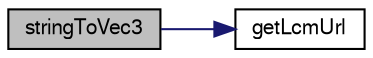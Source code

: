 digraph "stringToVec3"
{
  edge [fontname="FreeSans",fontsize="10",labelfontname="FreeSans",labelfontsize="10"];
  node [fontname="FreeSans",fontsize="10",shape=record];
  rankdir="LR";
  Node1 [label="stringToVec3",height=0.2,width=0.4,color="black", fillcolor="grey75", style="filled", fontcolor="black"];
  Node1 -> Node2 [color="midnightblue",fontsize="10",style="solid",fontname="FreeSans"];
  Node2 [label="getLcmUrl",height=0.2,width=0.4,color="black", fillcolor="white", style="filled",URL="$de/df0/utilities_8h.html#aa3945f023f4c554ec5670ac03ff82525"];
}
